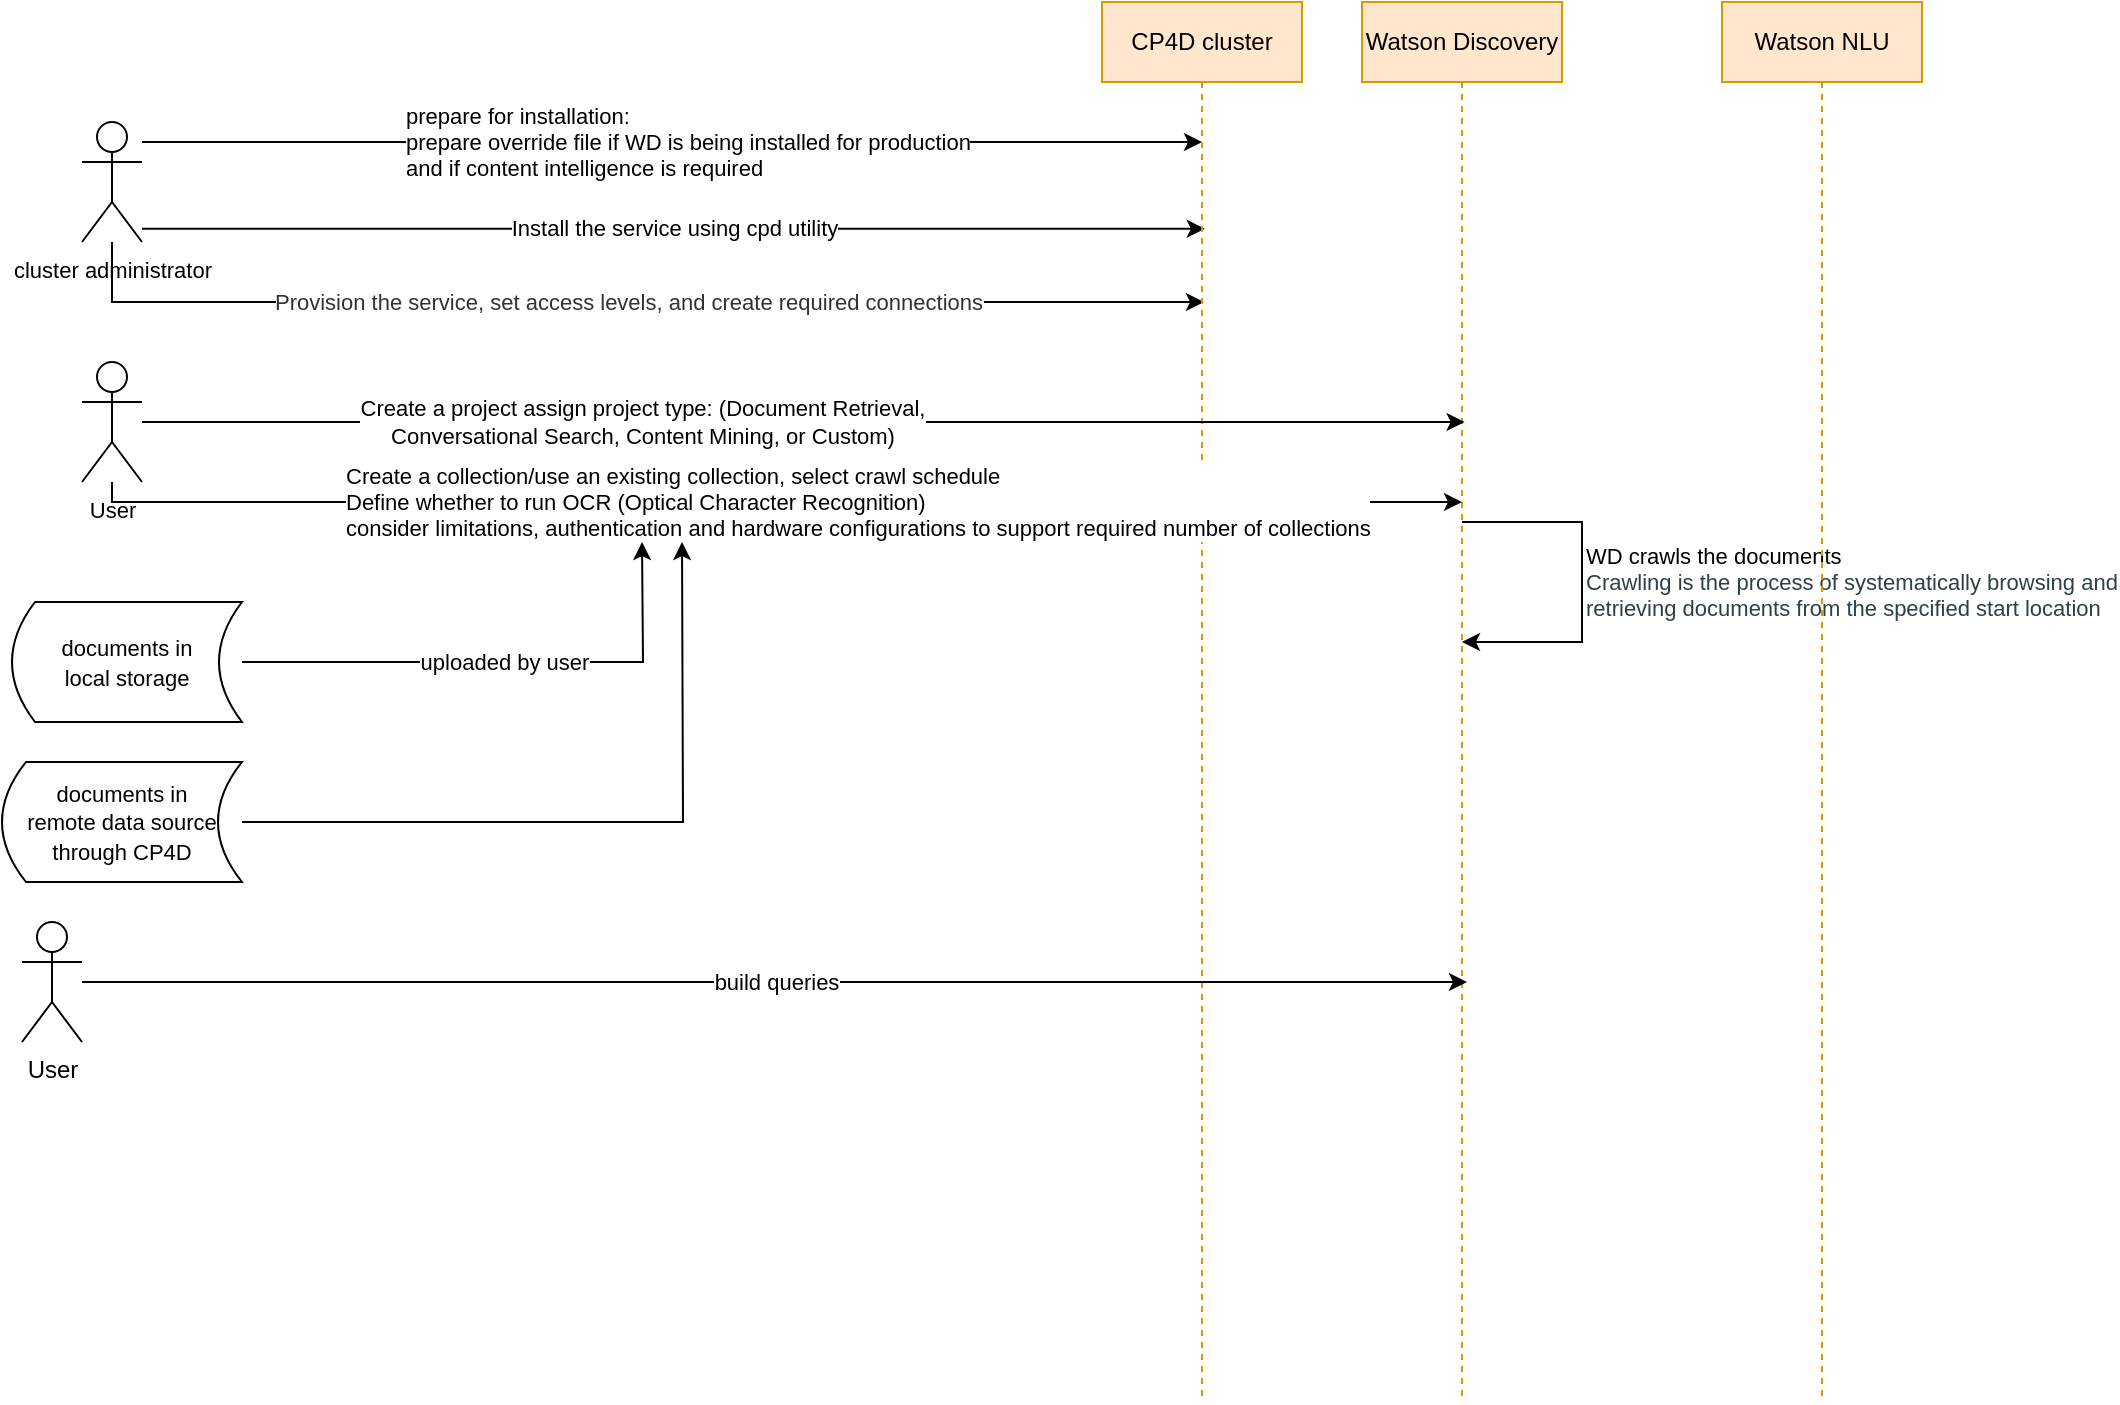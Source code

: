 <mxfile version="13.4.4" type="github">
  <diagram id="9eVwQrIfi0mKTF7IYHGo" name="Page-1">
    <mxGraphModel dx="691" dy="358" grid="1" gridSize="10" guides="1" tooltips="1" connect="1" arrows="1" fold="1" page="1" pageScale="1" pageWidth="850" pageHeight="1100" math="0" shadow="0">
      <root>
        <mxCell id="0" />
        <mxCell id="1" parent="0" />
        <mxCell id="RS6-3sI64E32yyafjish-4" value="prepare for installation: &lt;br&gt;prepare override file if WD is being installed for production &lt;br&gt;and if content intelligence is required" style="edgeStyle=orthogonalEdgeStyle;rounded=0;orthogonalLoop=1;jettySize=auto;html=1;align=left;" parent="1" source="RS6-3sI64E32yyafjish-1" edge="1">
          <mxGeometry x="-0.057" y="-120" relative="1" as="geometry">
            <mxPoint x="650" y="150" as="targetPoint" />
            <Array as="points">
              <mxPoint x="650" y="150" />
            </Array>
            <mxPoint x="-120" y="-120" as="offset" />
          </mxGeometry>
        </mxCell>
        <mxCell id="RS6-3sI64E32yyafjish-5" value="Install the service using cpd utility" style="edgeStyle=orthogonalEdgeStyle;rounded=0;orthogonalLoop=1;jettySize=auto;html=1;entryX=0.514;entryY=0.162;entryDx=0;entryDy=0;entryPerimeter=0;" parent="1" source="RS6-3sI64E32yyafjish-1" target="RS6-3sI64E32yyafjish-2" edge="1">
          <mxGeometry relative="1" as="geometry">
            <Array as="points">
              <mxPoint x="360" y="193" />
            </Array>
          </mxGeometry>
        </mxCell>
        <mxCell id="RS6-3sI64E32yyafjish-6" value="&lt;span style=&quot;color: rgb(50 , 50 , 50)&quot;&gt;&lt;font style=&quot;font-size: 11px&quot;&gt;Provision the service, set access levels, and create required connections&lt;/font&gt;&lt;/span&gt;" style="edgeStyle=orthogonalEdgeStyle;rounded=0;orthogonalLoop=1;jettySize=auto;html=1;" parent="1" source="RS6-3sI64E32yyafjish-1" edge="1">
          <mxGeometry relative="1" as="geometry">
            <mxPoint x="651" y="230" as="targetPoint" />
            <Array as="points">
              <mxPoint x="105" y="230" />
              <mxPoint x="651" y="230" />
            </Array>
          </mxGeometry>
        </mxCell>
        <mxCell id="RS6-3sI64E32yyafjish-1" value="&lt;font style=&quot;font-size: 11px&quot;&gt;cluster administrator&lt;/font&gt;" style="shape=umlActor;verticalLabelPosition=bottom;verticalAlign=top;html=1;outlineConnect=0;" parent="1" vertex="1">
          <mxGeometry x="90" y="140" width="30" height="60" as="geometry" />
        </mxCell>
        <mxCell id="RS6-3sI64E32yyafjish-2" value="CP4D cluster" style="shape=umlLifeline;perimeter=lifelinePerimeter;whiteSpace=wrap;html=1;container=1;collapsible=0;recursiveResize=0;outlineConnect=0;fillColor=#ffe6cc;strokeColor=#d79b00;" parent="1" vertex="1">
          <mxGeometry x="600" y="80" width="100" height="700" as="geometry" />
        </mxCell>
        <mxCell id="RS6-3sI64E32yyafjish-7" value="Watson Discovery" style="shape=umlLifeline;perimeter=lifelinePerimeter;whiteSpace=wrap;html=1;container=1;collapsible=0;recursiveResize=0;outlineConnect=0;fillColor=#ffe6cc;strokeColor=#d79b00;" parent="1" vertex="1">
          <mxGeometry x="730" y="80" width="100" height="700" as="geometry" />
        </mxCell>
        <mxCell id="RS6-3sI64E32yyafjish-13" value="uploaded by user" style="edgeStyle=orthogonalEdgeStyle;rounded=0;orthogonalLoop=1;jettySize=auto;html=1;" parent="1" source="RS6-3sI64E32yyafjish-8" edge="1">
          <mxGeometry relative="1" as="geometry">
            <mxPoint x="370" y="350" as="targetPoint" />
          </mxGeometry>
        </mxCell>
        <mxCell id="RS6-3sI64E32yyafjish-8" value="&lt;font style=&quot;font-size: 11px&quot;&gt;documents in &lt;br&gt;local storage&lt;/font&gt;" style="shape=dataStorage;whiteSpace=wrap;html=1;" parent="1" vertex="1">
          <mxGeometry x="55" y="380" width="115" height="60" as="geometry" />
        </mxCell>
        <mxCell id="RS6-3sI64E32yyafjish-11" value="Create a project&amp;nbsp;assign project type: (Document Retrieval, &lt;br&gt;Conversational Search, Content Mining, or Custom)" style="edgeStyle=orthogonalEdgeStyle;rounded=0;orthogonalLoop=1;jettySize=auto;html=1;entryX=0.513;entryY=0.3;entryDx=0;entryDy=0;entryPerimeter=0;" parent="1" source="RS6-3sI64E32yyafjish-10" target="RS6-3sI64E32yyafjish-7" edge="1">
          <mxGeometry x="-0.244" relative="1" as="geometry">
            <mxPoint as="offset" />
          </mxGeometry>
        </mxCell>
        <mxCell id="RS6-3sI64E32yyafjish-12" value="&lt;font style=&quot;font-size: 11px&quot;&gt;Create a collection/use an existing collection, select crawl schedule&lt;br&gt;Define whether to&amp;nbsp;run OCR (Optical Character Recognition)&amp;nbsp;&lt;br&gt;consider limitations, authentication and hardware configurations to support required number of collections&lt;br&gt;&lt;/font&gt;" style="edgeStyle=orthogonalEdgeStyle;rounded=0;orthogonalLoop=1;jettySize=auto;html=1;align=left;" parent="1" source="RS6-3sI64E32yyafjish-10" edge="1">
          <mxGeometry x="-0.635" relative="1" as="geometry">
            <mxPoint x="780" y="330" as="targetPoint" />
            <Array as="points">
              <mxPoint x="105" y="330" />
              <mxPoint x="780" y="330" />
            </Array>
            <mxPoint as="offset" />
          </mxGeometry>
        </mxCell>
        <mxCell id="RS6-3sI64E32yyafjish-10" value="&lt;font style=&quot;font-size: 11px&quot;&gt;User&lt;/font&gt;" style="shape=umlActor;verticalLabelPosition=bottom;verticalAlign=top;html=1;outlineConnect=0;" parent="1" vertex="1">
          <mxGeometry x="90" y="260" width="30" height="60" as="geometry" />
        </mxCell>
        <mxCell id="RS6-3sI64E32yyafjish-15" style="edgeStyle=orthogonalEdgeStyle;rounded=0;orthogonalLoop=1;jettySize=auto;html=1;" parent="1" source="RS6-3sI64E32yyafjish-14" edge="1">
          <mxGeometry relative="1" as="geometry">
            <mxPoint x="390" y="350" as="targetPoint" />
          </mxGeometry>
        </mxCell>
        <mxCell id="RS6-3sI64E32yyafjish-14" value="&lt;font style=&quot;font-size: 11px&quot;&gt;documents in &lt;br&gt;remote data source &lt;br&gt;through CP4D&lt;/font&gt;" style="shape=dataStorage;whiteSpace=wrap;html=1;" parent="1" vertex="1">
          <mxGeometry x="50" y="460" width="120" height="60" as="geometry" />
        </mxCell>
        <mxCell id="P_0uUf7q-fleCiMruKBS-1" value="&lt;font style=&quot;font-size: 11px&quot;&gt;WD crawls the documents &lt;br&gt;&lt;span style=&quot;color: rgb(45 , 63 , 73)&quot;&gt;Crawling is the process of systematically browsing and &lt;br&gt;retrieving documents from the specified start location&lt;/span&gt;&lt;/font&gt;" style="edgeStyle=orthogonalEdgeStyle;rounded=0;orthogonalLoop=1;jettySize=auto;html=1;align=left;" edge="1" parent="1" source="RS6-3sI64E32yyafjish-7" target="RS6-3sI64E32yyafjish-7">
          <mxGeometry relative="1" as="geometry">
            <Array as="points">
              <mxPoint x="840" y="340" />
              <mxPoint x="800" y="400" />
            </Array>
          </mxGeometry>
        </mxCell>
        <mxCell id="P_0uUf7q-fleCiMruKBS-3" value="build queries" style="edgeStyle=orthogonalEdgeStyle;rounded=0;orthogonalLoop=1;jettySize=auto;html=1;entryX=0.525;entryY=0.7;entryDx=0;entryDy=0;entryPerimeter=0;" edge="1" parent="1" source="P_0uUf7q-fleCiMruKBS-2" target="RS6-3sI64E32yyafjish-7">
          <mxGeometry relative="1" as="geometry" />
        </mxCell>
        <mxCell id="P_0uUf7q-fleCiMruKBS-2" value="User" style="shape=umlActor;verticalLabelPosition=bottom;verticalAlign=top;html=1;outlineConnect=0;" vertex="1" parent="1">
          <mxGeometry x="60" y="540" width="30" height="60" as="geometry" />
        </mxCell>
        <mxCell id="P_0uUf7q-fleCiMruKBS-4" value="Watson NLU" style="shape=umlLifeline;perimeter=lifelinePerimeter;whiteSpace=wrap;html=1;container=1;collapsible=0;recursiveResize=0;outlineConnect=0;fillColor=#ffe6cc;strokeColor=#d79b00;" vertex="1" parent="1">
          <mxGeometry x="910" y="80" width="100" height="700" as="geometry" />
        </mxCell>
      </root>
    </mxGraphModel>
  </diagram>
</mxfile>
